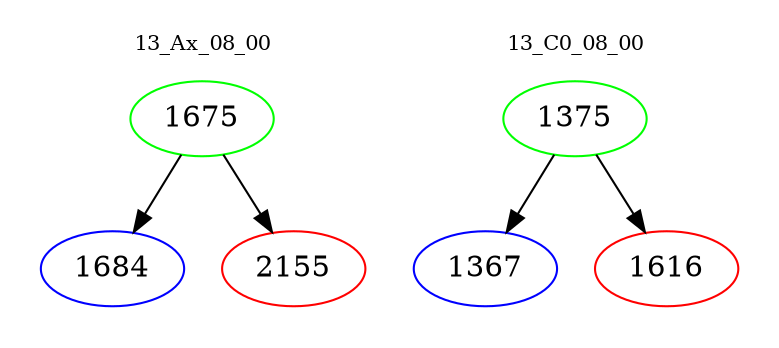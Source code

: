 digraph{
subgraph cluster_0 {
color = white
label = "13_Ax_08_00";
fontsize=10;
T0_1675 [label="1675", color="green"]
T0_1675 -> T0_1684 [color="black"]
T0_1684 [label="1684", color="blue"]
T0_1675 -> T0_2155 [color="black"]
T0_2155 [label="2155", color="red"]
}
subgraph cluster_1 {
color = white
label = "13_C0_08_00";
fontsize=10;
T1_1375 [label="1375", color="green"]
T1_1375 -> T1_1367 [color="black"]
T1_1367 [label="1367", color="blue"]
T1_1375 -> T1_1616 [color="black"]
T1_1616 [label="1616", color="red"]
}
}
